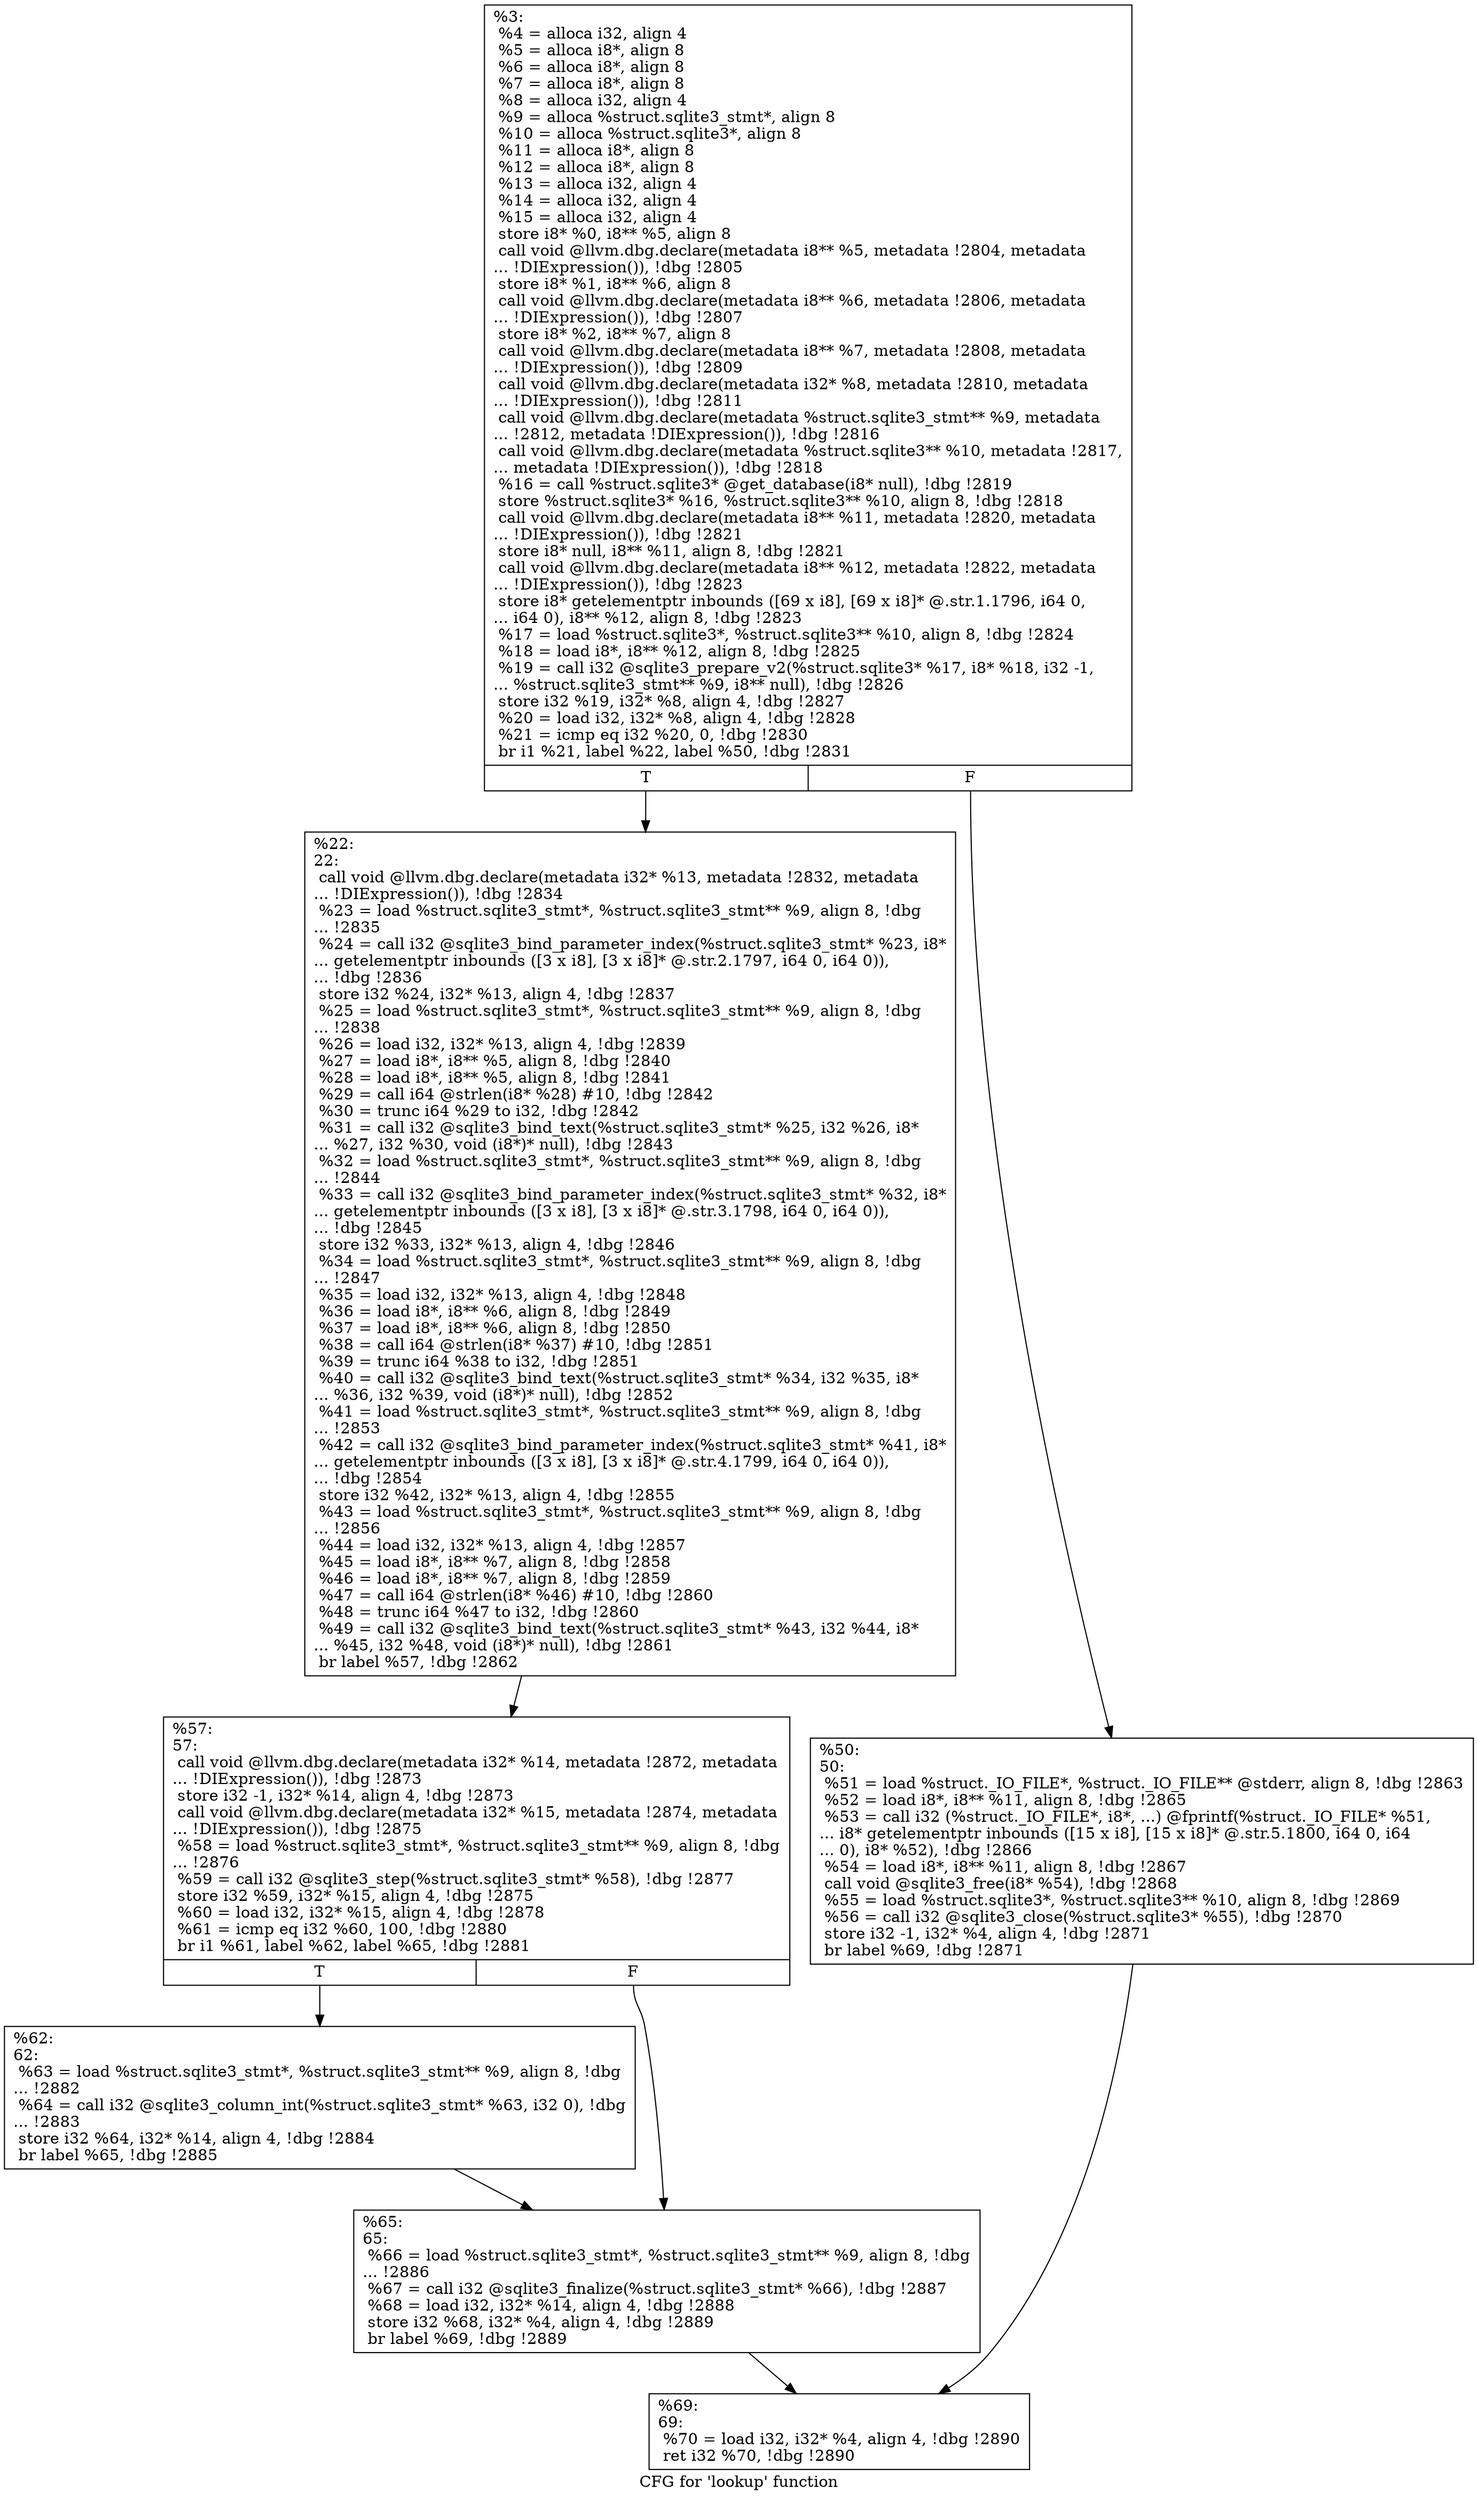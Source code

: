 digraph "CFG for 'lookup' function" {
	label="CFG for 'lookup' function";

	Node0x5568525478c0 [shape=record,label="{%3:\l  %4 = alloca i32, align 4\l  %5 = alloca i8*, align 8\l  %6 = alloca i8*, align 8\l  %7 = alloca i8*, align 8\l  %8 = alloca i32, align 4\l  %9 = alloca %struct.sqlite3_stmt*, align 8\l  %10 = alloca %struct.sqlite3*, align 8\l  %11 = alloca i8*, align 8\l  %12 = alloca i8*, align 8\l  %13 = alloca i32, align 4\l  %14 = alloca i32, align 4\l  %15 = alloca i32, align 4\l  store i8* %0, i8** %5, align 8\l  call void @llvm.dbg.declare(metadata i8** %5, metadata !2804, metadata\l... !DIExpression()), !dbg !2805\l  store i8* %1, i8** %6, align 8\l  call void @llvm.dbg.declare(metadata i8** %6, metadata !2806, metadata\l... !DIExpression()), !dbg !2807\l  store i8* %2, i8** %7, align 8\l  call void @llvm.dbg.declare(metadata i8** %7, metadata !2808, metadata\l... !DIExpression()), !dbg !2809\l  call void @llvm.dbg.declare(metadata i32* %8, metadata !2810, metadata\l... !DIExpression()), !dbg !2811\l  call void @llvm.dbg.declare(metadata %struct.sqlite3_stmt** %9, metadata\l... !2812, metadata !DIExpression()), !dbg !2816\l  call void @llvm.dbg.declare(metadata %struct.sqlite3** %10, metadata !2817,\l... metadata !DIExpression()), !dbg !2818\l  %16 = call %struct.sqlite3* @get_database(i8* null), !dbg !2819\l  store %struct.sqlite3* %16, %struct.sqlite3** %10, align 8, !dbg !2818\l  call void @llvm.dbg.declare(metadata i8** %11, metadata !2820, metadata\l... !DIExpression()), !dbg !2821\l  store i8* null, i8** %11, align 8, !dbg !2821\l  call void @llvm.dbg.declare(metadata i8** %12, metadata !2822, metadata\l... !DIExpression()), !dbg !2823\l  store i8* getelementptr inbounds ([69 x i8], [69 x i8]* @.str.1.1796, i64 0,\l... i64 0), i8** %12, align 8, !dbg !2823\l  %17 = load %struct.sqlite3*, %struct.sqlite3** %10, align 8, !dbg !2824\l  %18 = load i8*, i8** %12, align 8, !dbg !2825\l  %19 = call i32 @sqlite3_prepare_v2(%struct.sqlite3* %17, i8* %18, i32 -1,\l... %struct.sqlite3_stmt** %9, i8** null), !dbg !2826\l  store i32 %19, i32* %8, align 4, !dbg !2827\l  %20 = load i32, i32* %8, align 4, !dbg !2828\l  %21 = icmp eq i32 %20, 0, !dbg !2830\l  br i1 %21, label %22, label %50, !dbg !2831\l|{<s0>T|<s1>F}}"];
	Node0x5568525478c0:s0 -> Node0x5568525481c0;
	Node0x5568525478c0:s1 -> Node0x556852548210;
	Node0x5568525481c0 [shape=record,label="{%22:\l22:                                               \l  call void @llvm.dbg.declare(metadata i32* %13, metadata !2832, metadata\l... !DIExpression()), !dbg !2834\l  %23 = load %struct.sqlite3_stmt*, %struct.sqlite3_stmt** %9, align 8, !dbg\l... !2835\l  %24 = call i32 @sqlite3_bind_parameter_index(%struct.sqlite3_stmt* %23, i8*\l... getelementptr inbounds ([3 x i8], [3 x i8]* @.str.2.1797, i64 0, i64 0)),\l... !dbg !2836\l  store i32 %24, i32* %13, align 4, !dbg !2837\l  %25 = load %struct.sqlite3_stmt*, %struct.sqlite3_stmt** %9, align 8, !dbg\l... !2838\l  %26 = load i32, i32* %13, align 4, !dbg !2839\l  %27 = load i8*, i8** %5, align 8, !dbg !2840\l  %28 = load i8*, i8** %5, align 8, !dbg !2841\l  %29 = call i64 @strlen(i8* %28) #10, !dbg !2842\l  %30 = trunc i64 %29 to i32, !dbg !2842\l  %31 = call i32 @sqlite3_bind_text(%struct.sqlite3_stmt* %25, i32 %26, i8*\l... %27, i32 %30, void (i8*)* null), !dbg !2843\l  %32 = load %struct.sqlite3_stmt*, %struct.sqlite3_stmt** %9, align 8, !dbg\l... !2844\l  %33 = call i32 @sqlite3_bind_parameter_index(%struct.sqlite3_stmt* %32, i8*\l... getelementptr inbounds ([3 x i8], [3 x i8]* @.str.3.1798, i64 0, i64 0)),\l... !dbg !2845\l  store i32 %33, i32* %13, align 4, !dbg !2846\l  %34 = load %struct.sqlite3_stmt*, %struct.sqlite3_stmt** %9, align 8, !dbg\l... !2847\l  %35 = load i32, i32* %13, align 4, !dbg !2848\l  %36 = load i8*, i8** %6, align 8, !dbg !2849\l  %37 = load i8*, i8** %6, align 8, !dbg !2850\l  %38 = call i64 @strlen(i8* %37) #10, !dbg !2851\l  %39 = trunc i64 %38 to i32, !dbg !2851\l  %40 = call i32 @sqlite3_bind_text(%struct.sqlite3_stmt* %34, i32 %35, i8*\l... %36, i32 %39, void (i8*)* null), !dbg !2852\l  %41 = load %struct.sqlite3_stmt*, %struct.sqlite3_stmt** %9, align 8, !dbg\l... !2853\l  %42 = call i32 @sqlite3_bind_parameter_index(%struct.sqlite3_stmt* %41, i8*\l... getelementptr inbounds ([3 x i8], [3 x i8]* @.str.4.1799, i64 0, i64 0)),\l... !dbg !2854\l  store i32 %42, i32* %13, align 4, !dbg !2855\l  %43 = load %struct.sqlite3_stmt*, %struct.sqlite3_stmt** %9, align 8, !dbg\l... !2856\l  %44 = load i32, i32* %13, align 4, !dbg !2857\l  %45 = load i8*, i8** %7, align 8, !dbg !2858\l  %46 = load i8*, i8** %7, align 8, !dbg !2859\l  %47 = call i64 @strlen(i8* %46) #10, !dbg !2860\l  %48 = trunc i64 %47 to i32, !dbg !2860\l  %49 = call i32 @sqlite3_bind_text(%struct.sqlite3_stmt* %43, i32 %44, i8*\l... %45, i32 %48, void (i8*)* null), !dbg !2861\l  br label %57, !dbg !2862\l}"];
	Node0x5568525481c0 -> Node0x556852548260;
	Node0x556852548210 [shape=record,label="{%50:\l50:                                               \l  %51 = load %struct._IO_FILE*, %struct._IO_FILE** @stderr, align 8, !dbg !2863\l  %52 = load i8*, i8** %11, align 8, !dbg !2865\l  %53 = call i32 (%struct._IO_FILE*, i8*, ...) @fprintf(%struct._IO_FILE* %51,\l... i8* getelementptr inbounds ([15 x i8], [15 x i8]* @.str.5.1800, i64 0, i64\l... 0), i8* %52), !dbg !2866\l  %54 = load i8*, i8** %11, align 8, !dbg !2867\l  call void @sqlite3_free(i8* %54), !dbg !2868\l  %55 = load %struct.sqlite3*, %struct.sqlite3** %10, align 8, !dbg !2869\l  %56 = call i32 @sqlite3_close(%struct.sqlite3* %55), !dbg !2870\l  store i32 -1, i32* %4, align 4, !dbg !2871\l  br label %69, !dbg !2871\l}"];
	Node0x556852548210 -> Node0x556852548350;
	Node0x556852548260 [shape=record,label="{%57:\l57:                                               \l  call void @llvm.dbg.declare(metadata i32* %14, metadata !2872, metadata\l... !DIExpression()), !dbg !2873\l  store i32 -1, i32* %14, align 4, !dbg !2873\l  call void @llvm.dbg.declare(metadata i32* %15, metadata !2874, metadata\l... !DIExpression()), !dbg !2875\l  %58 = load %struct.sqlite3_stmt*, %struct.sqlite3_stmt** %9, align 8, !dbg\l... !2876\l  %59 = call i32 @sqlite3_step(%struct.sqlite3_stmt* %58), !dbg !2877\l  store i32 %59, i32* %15, align 4, !dbg !2875\l  %60 = load i32, i32* %15, align 4, !dbg !2878\l  %61 = icmp eq i32 %60, 100, !dbg !2880\l  br i1 %61, label %62, label %65, !dbg !2881\l|{<s0>T|<s1>F}}"];
	Node0x556852548260:s0 -> Node0x5568525482b0;
	Node0x556852548260:s1 -> Node0x556852548300;
	Node0x5568525482b0 [shape=record,label="{%62:\l62:                                               \l  %63 = load %struct.sqlite3_stmt*, %struct.sqlite3_stmt** %9, align 8, !dbg\l... !2882\l  %64 = call i32 @sqlite3_column_int(%struct.sqlite3_stmt* %63, i32 0), !dbg\l... !2883\l  store i32 %64, i32* %14, align 4, !dbg !2884\l  br label %65, !dbg !2885\l}"];
	Node0x5568525482b0 -> Node0x556852548300;
	Node0x556852548300 [shape=record,label="{%65:\l65:                                               \l  %66 = load %struct.sqlite3_stmt*, %struct.sqlite3_stmt** %9, align 8, !dbg\l... !2886\l  %67 = call i32 @sqlite3_finalize(%struct.sqlite3_stmt* %66), !dbg !2887\l  %68 = load i32, i32* %14, align 4, !dbg !2888\l  store i32 %68, i32* %4, align 4, !dbg !2889\l  br label %69, !dbg !2889\l}"];
	Node0x556852548300 -> Node0x556852548350;
	Node0x556852548350 [shape=record,label="{%69:\l69:                                               \l  %70 = load i32, i32* %4, align 4, !dbg !2890\l  ret i32 %70, !dbg !2890\l}"];
}
